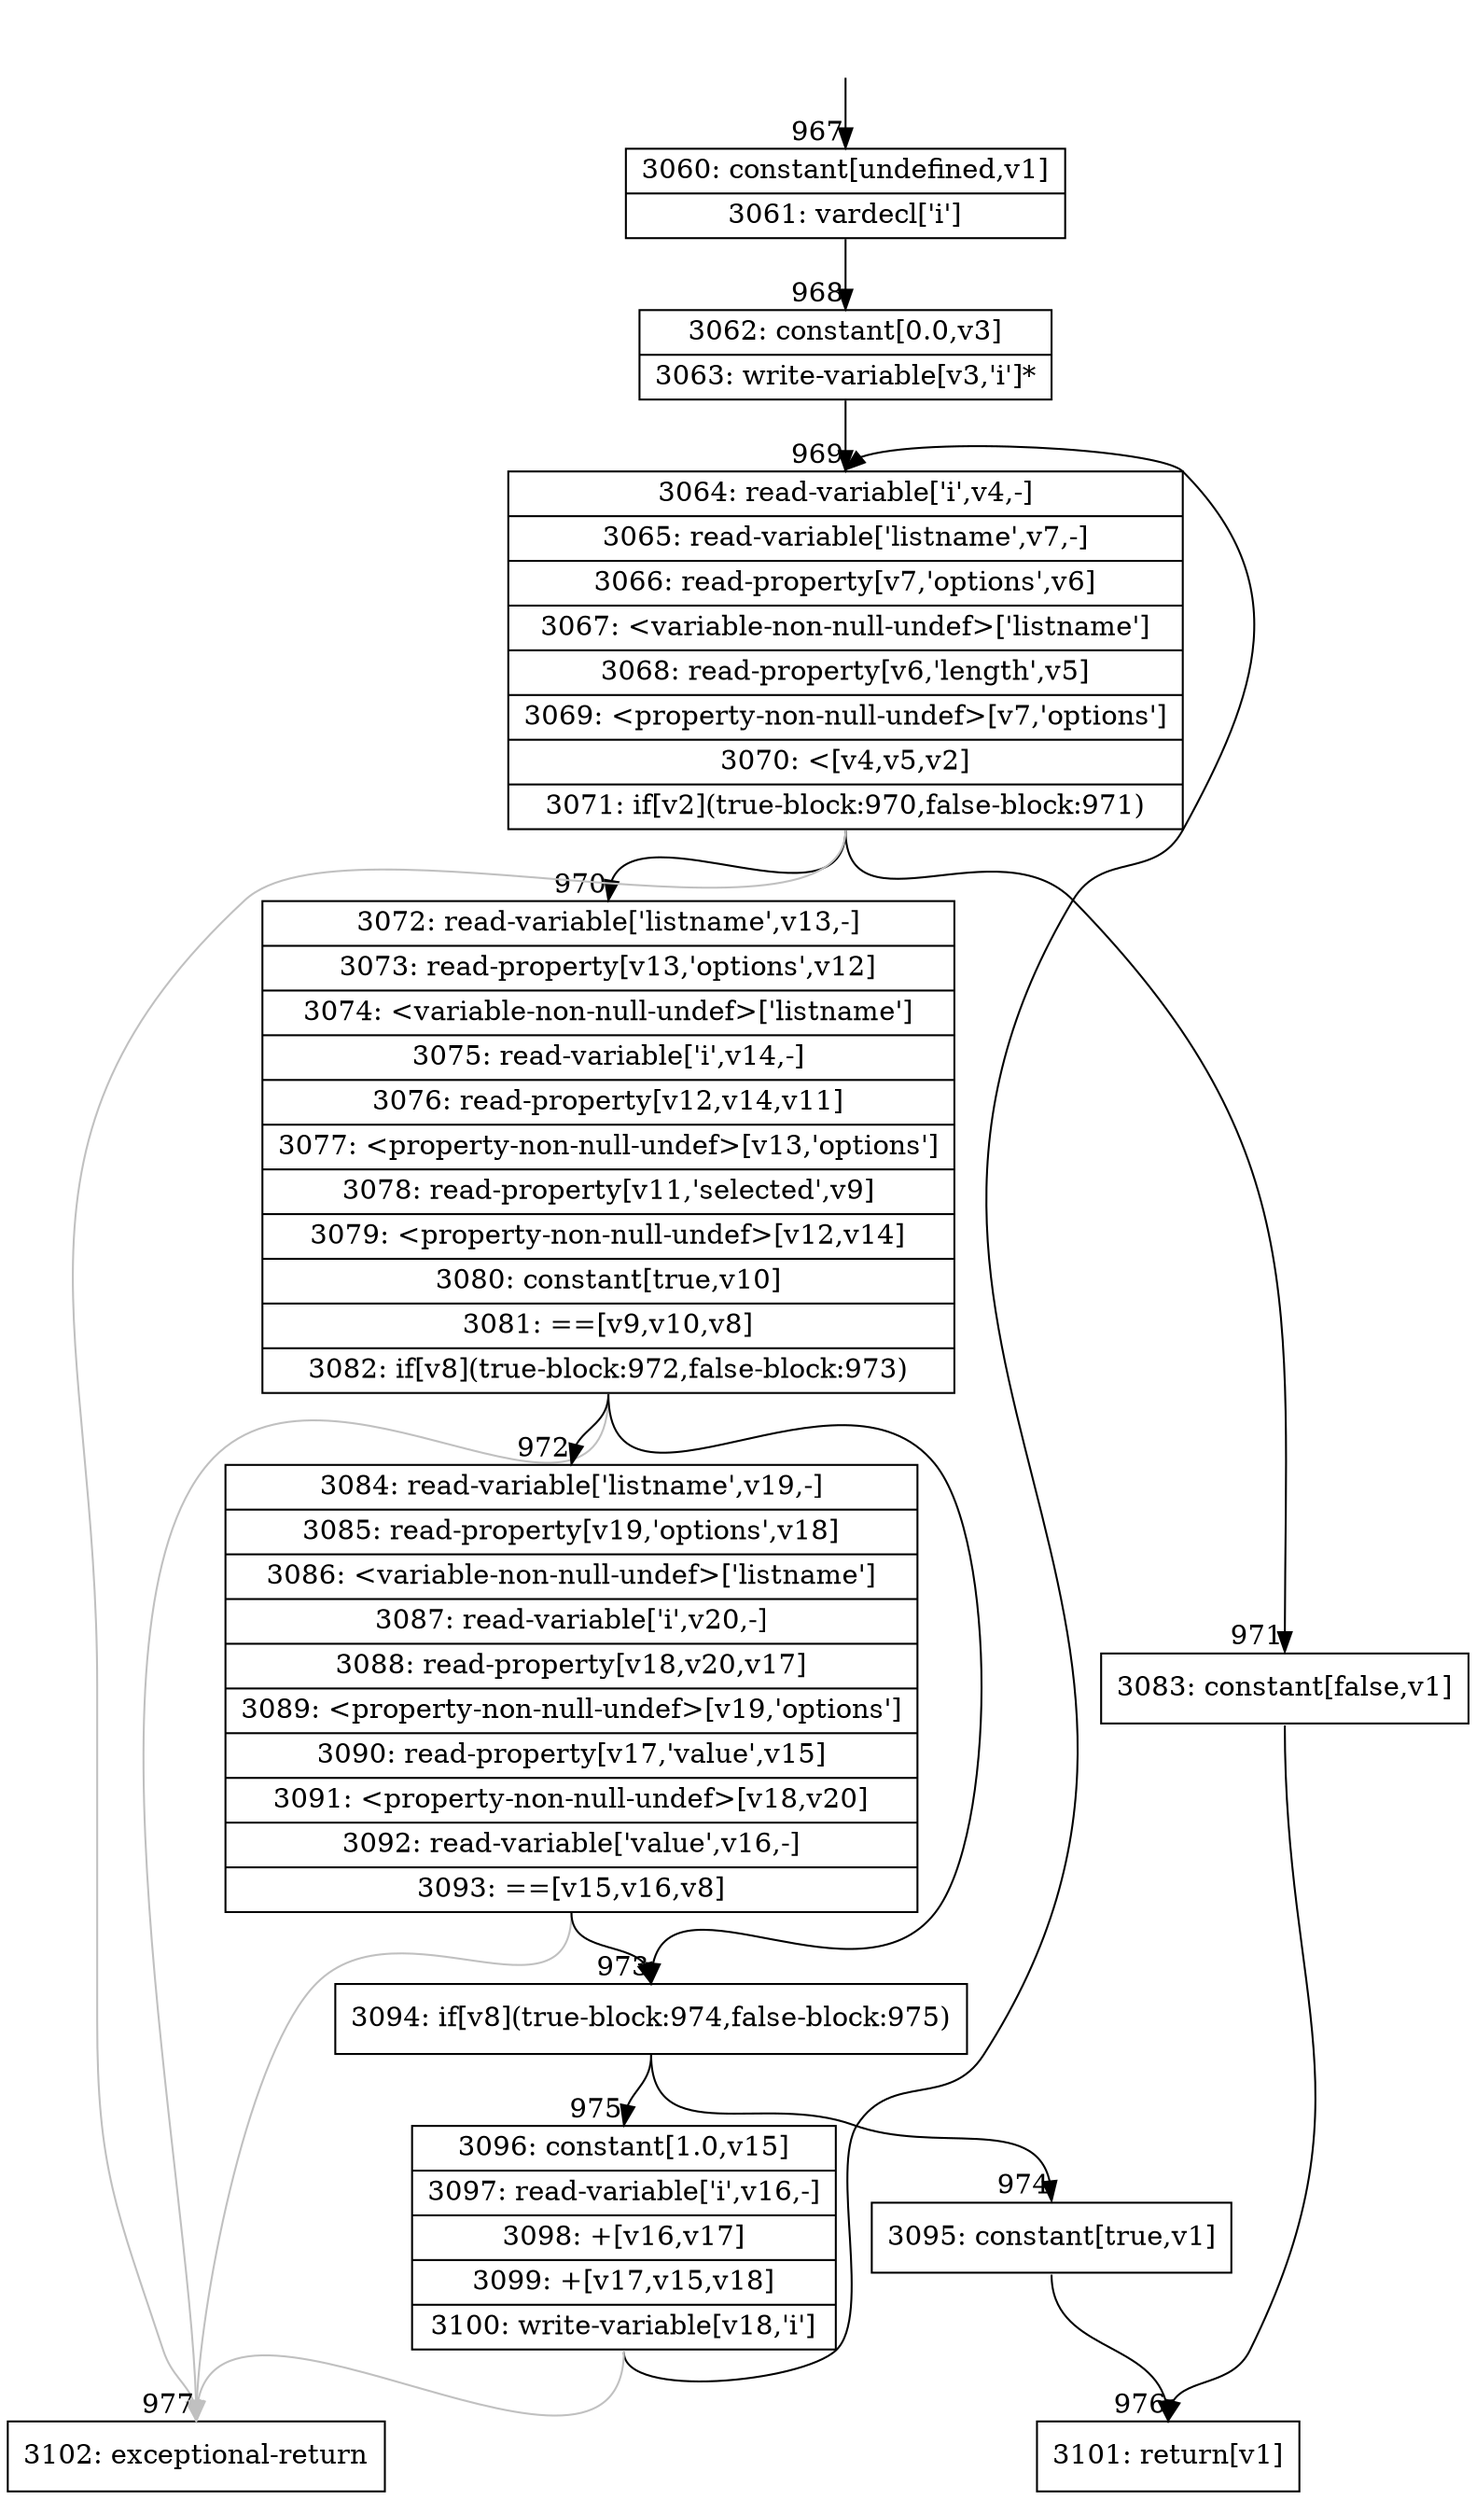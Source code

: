 digraph {
rankdir="TD"
BB_entry60[shape=none,label=""];
BB_entry60 -> BB967 [tailport=s, headport=n, headlabel="    967"]
BB967 [shape=record label="{3060: constant[undefined,v1]|3061: vardecl['i']}" ] 
BB967 -> BB968 [tailport=s, headport=n, headlabel="      968"]
BB968 [shape=record label="{3062: constant[0.0,v3]|3063: write-variable[v3,'i']*}" ] 
BB968 -> BB969 [tailport=s, headport=n, headlabel="      969"]
BB969 [shape=record label="{3064: read-variable['i',v4,-]|3065: read-variable['listname',v7,-]|3066: read-property[v7,'options',v6]|3067: \<variable-non-null-undef\>['listname']|3068: read-property[v6,'length',v5]|3069: \<property-non-null-undef\>[v7,'options']|3070: \<[v4,v5,v2]|3071: if[v2](true-block:970,false-block:971)}" ] 
BB969 -> BB970 [tailport=s, headport=n, headlabel="      970"]
BB969 -> BB971 [tailport=s, headport=n, headlabel="      971"]
BB969 -> BB977 [tailport=s, headport=n, color=gray, headlabel="      977"]
BB970 [shape=record label="{3072: read-variable['listname',v13,-]|3073: read-property[v13,'options',v12]|3074: \<variable-non-null-undef\>['listname']|3075: read-variable['i',v14,-]|3076: read-property[v12,v14,v11]|3077: \<property-non-null-undef\>[v13,'options']|3078: read-property[v11,'selected',v9]|3079: \<property-non-null-undef\>[v12,v14]|3080: constant[true,v10]|3081: ==[v9,v10,v8]|3082: if[v8](true-block:972,false-block:973)}" ] 
BB970 -> BB973 [tailport=s, headport=n, headlabel="      973"]
BB970 -> BB972 [tailport=s, headport=n, headlabel="      972"]
BB970 -> BB977 [tailport=s, headport=n, color=gray]
BB971 [shape=record label="{3083: constant[false,v1]}" ] 
BB971 -> BB976 [tailport=s, headport=n, headlabel="      976"]
BB972 [shape=record label="{3084: read-variable['listname',v19,-]|3085: read-property[v19,'options',v18]|3086: \<variable-non-null-undef\>['listname']|3087: read-variable['i',v20,-]|3088: read-property[v18,v20,v17]|3089: \<property-non-null-undef\>[v19,'options']|3090: read-property[v17,'value',v15]|3091: \<property-non-null-undef\>[v18,v20]|3092: read-variable['value',v16,-]|3093: ==[v15,v16,v8]}" ] 
BB972 -> BB973 [tailport=s, headport=n]
BB972 -> BB977 [tailport=s, headport=n, color=gray]
BB973 [shape=record label="{3094: if[v8](true-block:974,false-block:975)}" ] 
BB973 -> BB974 [tailport=s, headport=n, headlabel="      974"]
BB973 -> BB975 [tailport=s, headport=n, headlabel="      975"]
BB974 [shape=record label="{3095: constant[true,v1]}" ] 
BB974 -> BB976 [tailport=s, headport=n]
BB975 [shape=record label="{3096: constant[1.0,v15]|3097: read-variable['i',v16,-]|3098: +[v16,v17]|3099: +[v17,v15,v18]|3100: write-variable[v18,'i']}" ] 
BB975 -> BB969 [tailport=s, headport=n]
BB975 -> BB977 [tailport=s, headport=n, color=gray]
BB976 [shape=record label="{3101: return[v1]}" ] 
BB977 [shape=record label="{3102: exceptional-return}" ] 
//#$~ 1237
}
